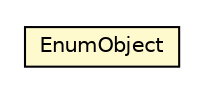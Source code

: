 #!/usr/local/bin/dot
#
# Class diagram 
# Generated by UMLGraph version R5_6-24-gf6e263 (http://www.umlgraph.org/)
#

digraph G {
	edge [fontname="Helvetica",fontsize=10,labelfontname="Helvetica",labelfontsize=10];
	node [fontname="Helvetica",fontsize=10,shape=plaintext];
	nodesep=0.25;
	ranksep=0.5;
	// org.universAAL.tools.ucc.model.jaxb.EnumObject
	c3766618 [label=<<table title="org.universAAL.tools.ucc.model.jaxb.EnumObject" border="0" cellborder="1" cellspacing="0" cellpadding="2" port="p" bgcolor="lemonChiffon" href="./EnumObject.html">
		<tr><td><table border="0" cellspacing="0" cellpadding="1">
<tr><td align="center" balign="center"> EnumObject </td></tr>
		</table></td></tr>
		</table>>, URL="./EnumObject.html", fontname="Helvetica", fontcolor="black", fontsize=10.0];
}

